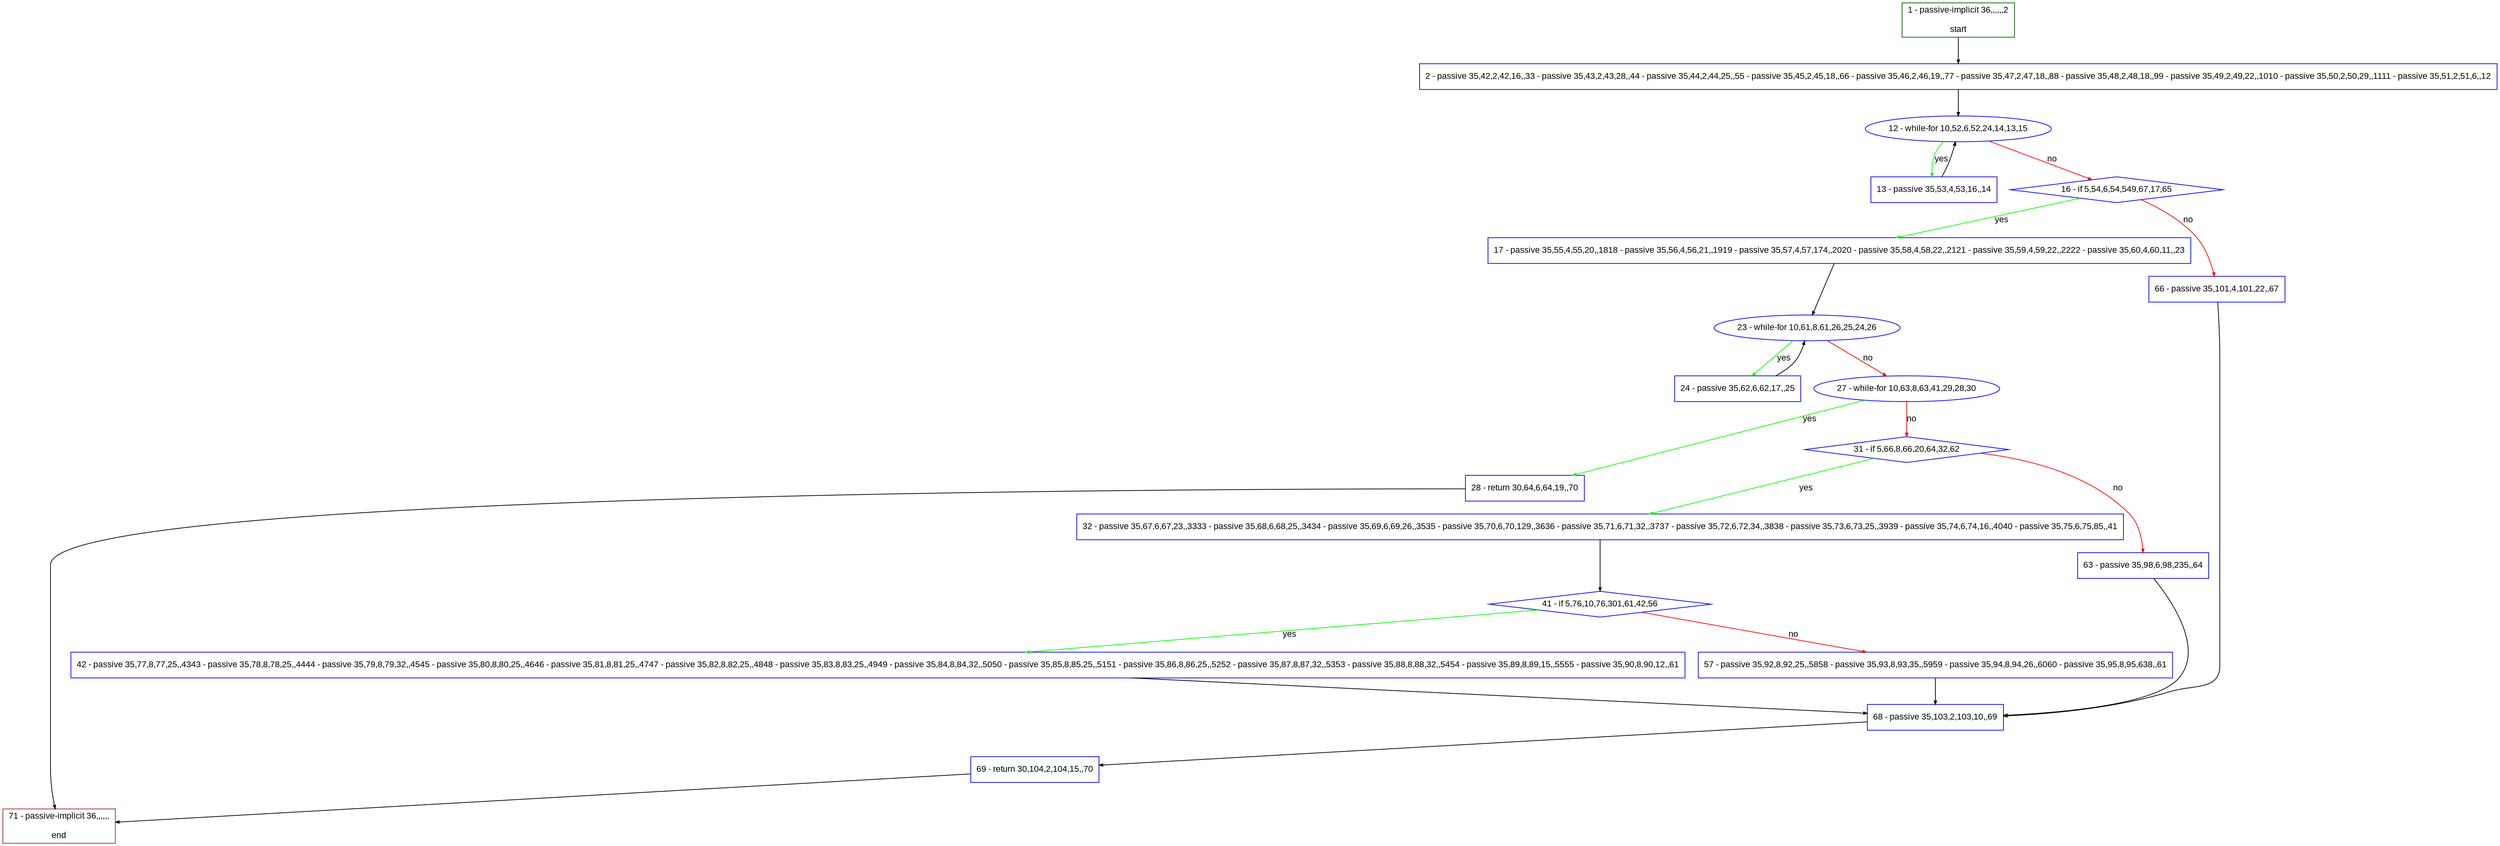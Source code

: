 digraph "" {
  graph [pack="true", label="", fontsize="12", packmode="clust", fontname="Arial", fillcolor="#FFFFCC", bgcolor="white", style="rounded,filled", compound="true"];
  node [node_initialized="no", label="", color="grey", fontsize="12", fillcolor="white", fontname="Arial", style="filled", shape="rectangle", compound="true", fixedsize="false"];
  edge [fontcolor="black", arrowhead="normal", arrowtail="none", arrowsize="0.5", ltail="", label="", color="black", fontsize="12", lhead="", fontname="Arial", dir="forward", compound="true"];
  __N1 [label="2 - passive 35,42,2,42,16,,33 - passive 35,43,2,43,28,,44 - passive 35,44,2,44,25,,55 - passive 35,45,2,45,18,,66 - passive 35,46,2,46,19,,77 - passive 35,47,2,47,18,,88 - passive 35,48,2,48,18,,99 - passive 35,49,2,49,22,,1010 - passive 35,50,2,50,29,,1111 - passive 35,51,2,51,6,,12", color="#0000ff", fillcolor="#ffffff", style="filled", shape="box"];
  __N2 [label="1 - passive-implicit 36,,,,,,2\n\nstart", color="#006400", fillcolor="#ffffff", style="filled", shape="box"];
  __N3 [label="12 - while-for 10,52,6,52,24,14,13,15", color="#0000ff", fillcolor="#ffffff", style="filled", shape="oval"];
  __N4 [label="13 - passive 35,53,4,53,16,,14", color="#0000ff", fillcolor="#ffffff", style="filled", shape="box"];
  __N5 [label="16 - if 5,54,6,54,549,67,17,65", color="#0000ff", fillcolor="#ffffff", style="filled", shape="diamond"];
  __N6 [label="17 - passive 35,55,4,55,20,,1818 - passive 35,56,4,56,21,,1919 - passive 35,57,4,57,174,,2020 - passive 35,58,4,58,22,,2121 - passive 35,59,4,59,22,,2222 - passive 35,60,4,60,11,,23", color="#0000ff", fillcolor="#ffffff", style="filled", shape="box"];
  __N7 [label="66 - passive 35,101,4,101,22,,67", color="#0000ff", fillcolor="#ffffff", style="filled", shape="box"];
  __N8 [label="23 - while-for 10,61,8,61,26,25,24,26", color="#0000ff", fillcolor="#ffffff", style="filled", shape="oval"];
  __N9 [label="24 - passive 35,62,6,62,17,,25", color="#0000ff", fillcolor="#ffffff", style="filled", shape="box"];
  __N10 [label="27 - while-for 10,63,8,63,41,29,28,30", color="#0000ff", fillcolor="#ffffff", style="filled", shape="oval"];
  __N11 [label="28 - return 30,64,6,64,19,,70", color="#0000ff", fillcolor="#ffffff", style="filled", shape="box"];
  __N12 [label="31 - if 5,66,8,66,20,64,32,62", color="#0000ff", fillcolor="#ffffff", style="filled", shape="diamond"];
  __N13 [label="71 - passive-implicit 36,,,,,,\n\nend", color="#a52a2a", fillcolor="#ffffff", style="filled", shape="box"];
  __N14 [label="32 - passive 35,67,6,67,23,,3333 - passive 35,68,6,68,25,,3434 - passive 35,69,6,69,26,,3535 - passive 35,70,6,70,129,,3636 - passive 35,71,6,71,32,,3737 - passive 35,72,6,72,34,,3838 - passive 35,73,6,73,25,,3939 - passive 35,74,6,74,16,,4040 - passive 35,75,6,75,85,,41", color="#0000ff", fillcolor="#ffffff", style="filled", shape="box"];
  __N15 [label="63 - passive 35,98,6,98,235,,64", color="#0000ff", fillcolor="#ffffff", style="filled", shape="box"];
  __N16 [label="41 - if 5,76,10,76,301,61,42,56", color="#0000ff", fillcolor="#ffffff", style="filled", shape="diamond"];
  __N17 [label="42 - passive 35,77,8,77,25,,4343 - passive 35,78,8,78,25,,4444 - passive 35,79,8,79,32,,4545 - passive 35,80,8,80,25,,4646 - passive 35,81,8,81,25,,4747 - passive 35,82,8,82,25,,4848 - passive 35,83,8,83,25,,4949 - passive 35,84,8,84,32,,5050 - passive 35,85,8,85,25,,5151 - passive 35,86,8,86,25,,5252 - passive 35,87,8,87,32,,5353 - passive 35,88,8,88,32,,5454 - passive 35,89,8,89,15,,5555 - passive 35,90,8,90,12,,61", color="#0000ff", fillcolor="#ffffff", style="filled", shape="box"];
  __N18 [label="57 - passive 35,92,8,92,25,,5858 - passive 35,93,8,93,35,,5959 - passive 35,94,8,94,26,,6060 - passive 35,95,8,95,638,,61", color="#0000ff", fillcolor="#ffffff", style="filled", shape="box"];
  __N19 [label="68 - passive 35,103,2,103,10,,69", color="#0000ff", fillcolor="#ffffff", style="filled", shape="box"];
  __N20 [label="69 - return 30,104,2,104,15,,70", color="#0000ff", fillcolor="#ffffff", style="filled", shape="box"];
  __N2 -> __N1 [arrowhead="normal", arrowtail="none", color="#000000", label="", dir="forward"];
  __N1 -> __N3 [arrowhead="normal", arrowtail="none", color="#000000", label="", dir="forward"];
  __N3 -> __N4 [arrowhead="normal", arrowtail="none", color="#00ff00", label="yes", dir="forward"];
  __N4 -> __N3 [arrowhead="normal", arrowtail="none", color="#000000", label="", dir="forward"];
  __N3 -> __N5 [arrowhead="normal", arrowtail="none", color="#ff0000", label="no", dir="forward"];
  __N5 -> __N6 [arrowhead="normal", arrowtail="none", color="#00ff00", label="yes", dir="forward"];
  __N5 -> __N7 [arrowhead="normal", arrowtail="none", color="#ff0000", label="no", dir="forward"];
  __N6 -> __N8 [arrowhead="normal", arrowtail="none", color="#000000", label="", dir="forward"];
  __N8 -> __N9 [arrowhead="normal", arrowtail="none", color="#00ff00", label="yes", dir="forward"];
  __N9 -> __N8 [arrowhead="normal", arrowtail="none", color="#000000", label="", dir="forward"];
  __N8 -> __N10 [arrowhead="normal", arrowtail="none", color="#ff0000", label="no", dir="forward"];
  __N10 -> __N11 [arrowhead="normal", arrowtail="none", color="#00ff00", label="yes", dir="forward"];
  __N10 -> __N12 [arrowhead="normal", arrowtail="none", color="#ff0000", label="no", dir="forward"];
  __N11 -> __N13 [arrowhead="normal", arrowtail="none", color="#000000", label="", dir="forward"];
  __N12 -> __N14 [arrowhead="normal", arrowtail="none", color="#00ff00", label="yes", dir="forward"];
  __N12 -> __N15 [arrowhead="normal", arrowtail="none", color="#ff0000", label="no", dir="forward"];
  __N14 -> __N16 [arrowhead="normal", arrowtail="none", color="#000000", label="", dir="forward"];
  __N16 -> __N17 [arrowhead="normal", arrowtail="none", color="#00ff00", label="yes", dir="forward"];
  __N16 -> __N18 [arrowhead="normal", arrowtail="none", color="#ff0000", label="no", dir="forward"];
  __N17 -> __N19 [arrowhead="normal", arrowtail="none", color="#000000", label="", dir="forward"];
  __N18 -> __N19 [arrowhead="normal", arrowtail="none", color="#000000", label="", dir="forward"];
  __N15 -> __N19 [arrowhead="normal", arrowtail="none", color="#000000", label="", dir="forward"];
  __N7 -> __N19 [arrowhead="normal", arrowtail="none", color="#000000", label="", dir="forward"];
  __N19 -> __N20 [arrowhead="normal", arrowtail="none", color="#000000", label="", dir="forward"];
  __N20 -> __N13 [arrowhead="normal", arrowtail="none", color="#000000", label="", dir="forward"];
}
